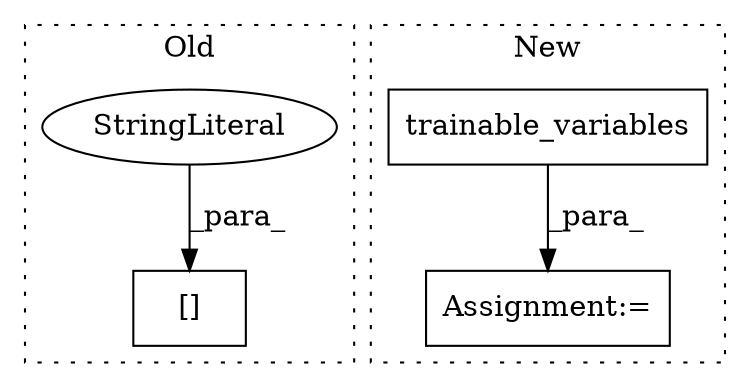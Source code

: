 digraph G {
subgraph cluster0 {
1 [label="[]" a="2" s="617,646" l="7,1" shape="box"];
3 [label="StringLiteral" a="45" s="624" l="22" shape="ellipse"];
label = "Old";
style="dotted";
}
subgraph cluster1 {
2 [label="trainable_variables" a="32" s="2257" l="21" shape="box"];
4 [label="Assignment:=" a="7" s="2185,2278" l="53,2" shape="box"];
label = "New";
style="dotted";
}
2 -> 4 [label="_para_"];
3 -> 1 [label="_para_"];
}
